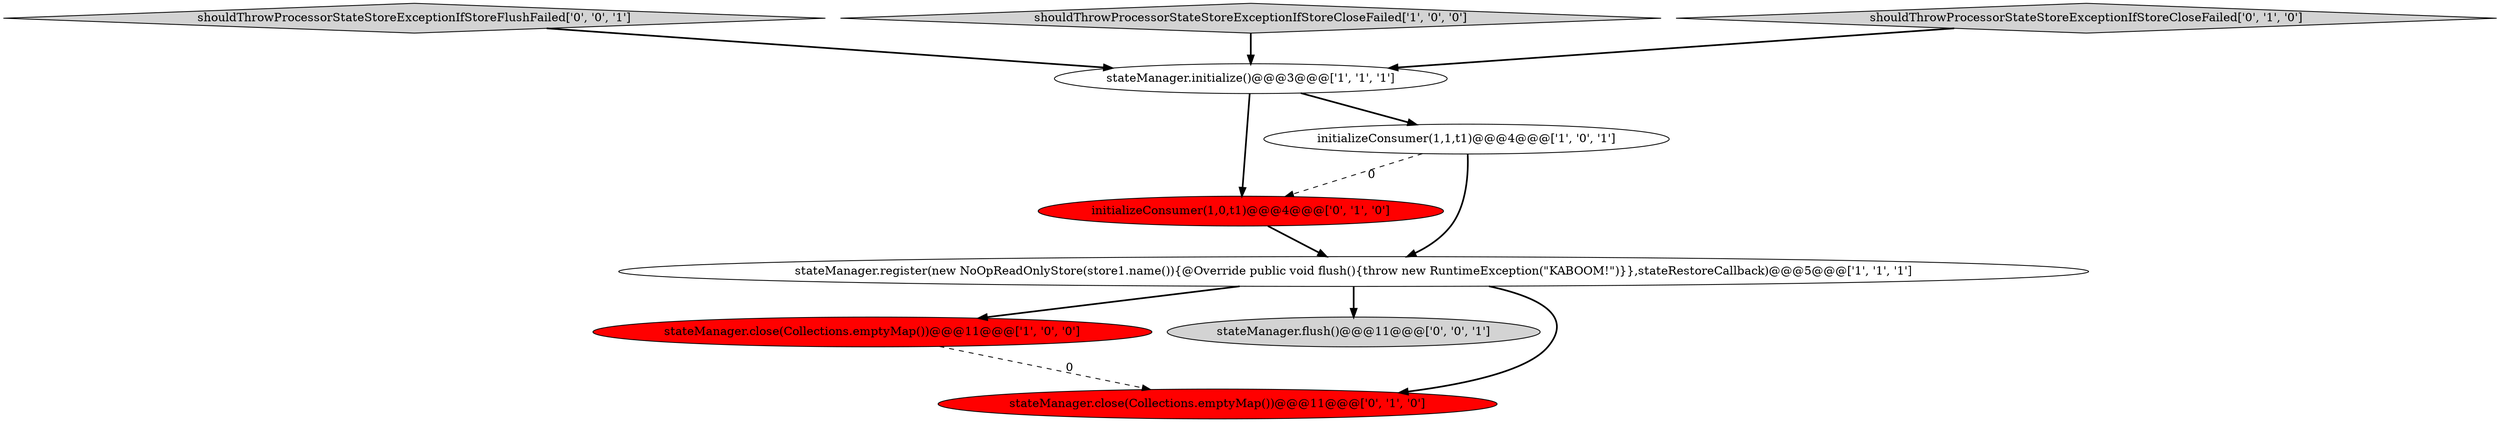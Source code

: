 digraph {
1 [style = filled, label = "stateManager.close(Collections.emptyMap())@@@11@@@['1', '0', '0']", fillcolor = red, shape = ellipse image = "AAA1AAABBB1BBB"];
9 [style = filled, label = "shouldThrowProcessorStateStoreExceptionIfStoreFlushFailed['0', '0', '1']", fillcolor = lightgray, shape = diamond image = "AAA0AAABBB3BBB"];
7 [style = filled, label = "initializeConsumer(1,0,t1)@@@4@@@['0', '1', '0']", fillcolor = red, shape = ellipse image = "AAA1AAABBB2BBB"];
4 [style = filled, label = "stateManager.initialize()@@@3@@@['1', '1', '1']", fillcolor = white, shape = ellipse image = "AAA0AAABBB1BBB"];
0 [style = filled, label = "stateManager.register(new NoOpReadOnlyStore(store1.name()){@Override public void flush(){throw new RuntimeException(\"KABOOM!\")}},stateRestoreCallback)@@@5@@@['1', '1', '1']", fillcolor = white, shape = ellipse image = "AAA0AAABBB1BBB"];
8 [style = filled, label = "stateManager.flush()@@@11@@@['0', '0', '1']", fillcolor = lightgray, shape = ellipse image = "AAA0AAABBB3BBB"];
2 [style = filled, label = "shouldThrowProcessorStateStoreExceptionIfStoreCloseFailed['1', '0', '0']", fillcolor = lightgray, shape = diamond image = "AAA0AAABBB1BBB"];
3 [style = filled, label = "initializeConsumer(1,1,t1)@@@4@@@['1', '0', '1']", fillcolor = white, shape = ellipse image = "AAA0AAABBB1BBB"];
5 [style = filled, label = "stateManager.close(Collections.emptyMap())@@@11@@@['0', '1', '0']", fillcolor = red, shape = ellipse image = "AAA1AAABBB2BBB"];
6 [style = filled, label = "shouldThrowProcessorStateStoreExceptionIfStoreCloseFailed['0', '1', '0']", fillcolor = lightgray, shape = diamond image = "AAA0AAABBB2BBB"];
4->3 [style = bold, label=""];
6->4 [style = bold, label=""];
7->0 [style = bold, label=""];
1->5 [style = dashed, label="0"];
2->4 [style = bold, label=""];
3->7 [style = dashed, label="0"];
0->1 [style = bold, label=""];
4->7 [style = bold, label=""];
3->0 [style = bold, label=""];
9->4 [style = bold, label=""];
0->5 [style = bold, label=""];
0->8 [style = bold, label=""];
}
